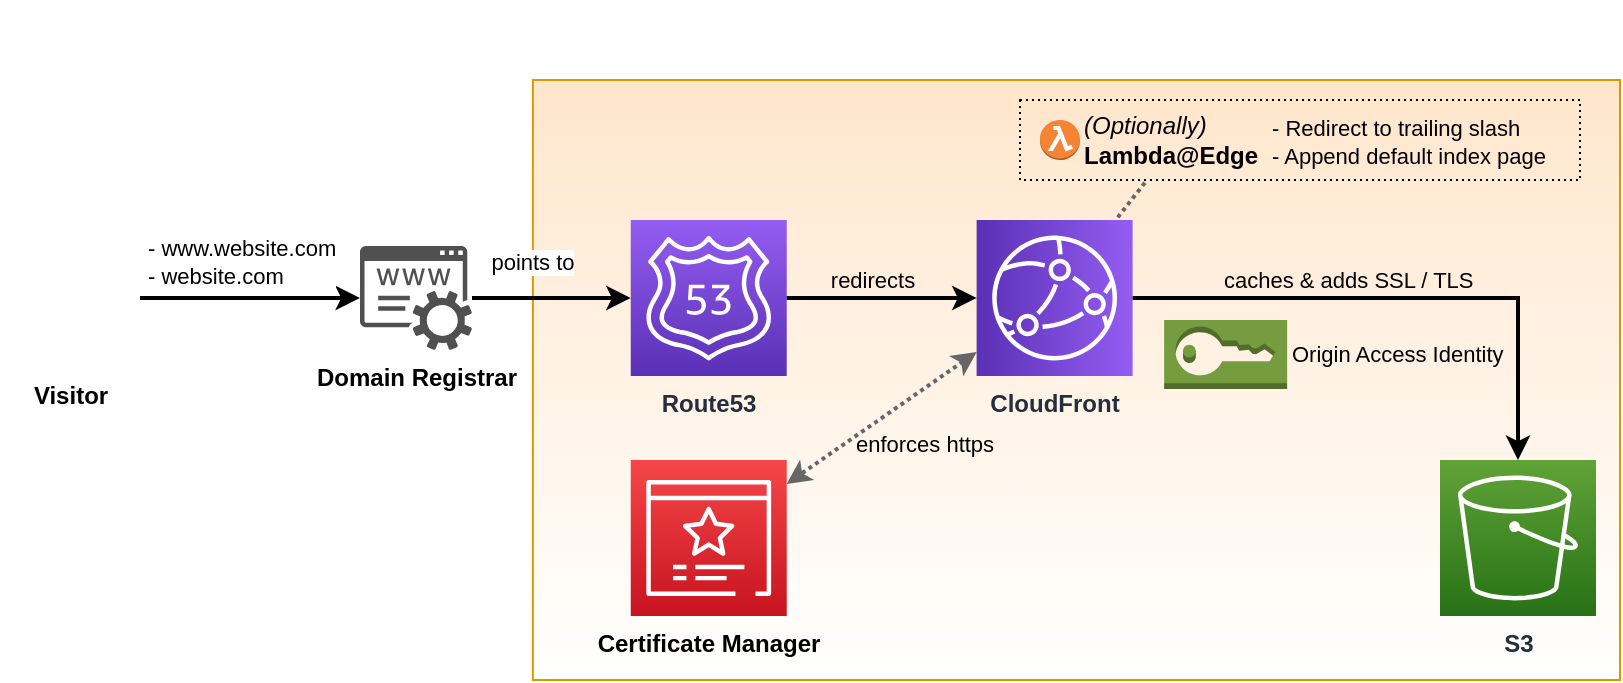 <mxfile version="12.7.9"><diagram id="BVMBOj3UG5-BUR7rQ3gz" name="Page-1"><mxGraphModel dx="1420" dy="-491" grid="1" gridSize="10" guides="1" tooltips="1" connect="1" arrows="1" fold="1" page="1" pageScale="1" pageWidth="850" pageHeight="1100" math="0" shadow="0"><root><mxCell id="0"/><mxCell id="1" parent="0"/><mxCell id="LXXvwI7bY6RTK7_c2ZxK-1" value="" style="rounded=0;whiteSpace=wrap;html=1;fillColor=#ffe6cc;strokeColor=#d79b00;gradientColor=#ffffff;fontSize=11;" parent="1" vertex="1"><mxGeometry x="286.43" y="1170" width="543.57" height="300" as="geometry"/></mxCell><mxCell id="LXXvwI7bY6RTK7_c2ZxK-2" value="CloudFront" style="outlineConnect=0;fontColor=#232F3E;gradientColor=#945DF2;gradientDirection=north;fillColor=#5A30B5;strokeColor=#ffffff;dashed=0;verticalLabelPosition=bottom;verticalAlign=top;align=center;html=1;fontSize=12;fontStyle=1;aspect=fixed;shape=mxgraph.aws4.resourceIcon;resIcon=mxgraph.aws4.cloudfront;labelPosition=center;direction=south;" parent="1" vertex="1"><mxGeometry x="508.31" y="1240" width="78" height="78" as="geometry"/></mxCell><mxCell id="LXXvwI7bY6RTK7_c2ZxK-3" value="S3" style="outlineConnect=0;fontColor=#232F3E;gradientColor=#60A337;gradientDirection=north;fillColor=#277116;strokeColor=#ffffff;dashed=0;verticalLabelPosition=bottom;verticalAlign=top;align=center;html=1;fontSize=12;fontStyle=1;aspect=fixed;shape=mxgraph.aws4.resourceIcon;resIcon=mxgraph.aws4.s3;rounded=1;shadow=0;glass=0;comic=0;" parent="1" vertex="1"><mxGeometry x="740.0" y="1360" width="78" height="78" as="geometry"/></mxCell><mxCell id="LXXvwI7bY6RTK7_c2ZxK-4" value="Visitor" style="shape=image;html=1;verticalAlign=top;verticalLabelPosition=bottom;labelBackgroundColor=#ffffff;imageAspect=0;aspect=fixed;image=https://cdn2.iconfinder.com/data/icons/new-year-resolutions/64/resolutions-09-128.png;labelPosition=center;align=center;fontStyle=1" parent="1" vertex="1"><mxGeometry x="20" y="1244" width="70" height="70" as="geometry"/></mxCell><mxCell id="LXXvwI7bY6RTK7_c2ZxK-5" value="Domain Registrar" style="pointerEvents=1;shadow=0;dashed=0;html=1;strokeColor=none;fillColor=#505050;labelPosition=center;verticalLabelPosition=bottom;verticalAlign=top;outlineConnect=0;align=center;shape=mxgraph.office.services.registrar_service;fontStyle=1" parent="1" vertex="1"><mxGeometry x="200" y="1253" width="56" height="52" as="geometry"/></mxCell><mxCell id="LXXvwI7bY6RTK7_c2ZxK-6" value="- www.website.com&lt;br&gt;- website.com" style="edgeStyle=orthogonalEdgeStyle;rounded=0;orthogonalLoop=1;jettySize=auto;html=1;strokeWidth=2;fillColor=#dae8fc;strokeColor=#000000;align=left;" parent="1" source="LXXvwI7bY6RTK7_c2ZxK-4" target="LXXvwI7bY6RTK7_c2ZxK-5" edge="1"><mxGeometry x="-0.004" y="56" relative="1" as="geometry"><mxPoint x="476.937" y="1250" as="sourcePoint"/><mxPoint x="476.937" y="1414.92" as="targetPoint"/><mxPoint x="-53" y="38" as="offset"/></mxGeometry></mxCell><mxCell id="LXXvwI7bY6RTK7_c2ZxK-7" value="&lt;b&gt;Route53&lt;/b&gt;" style="outlineConnect=0;fontColor=#232F3E;gradientColor=#945DF2;gradientDirection=north;fillColor=#5A30B5;strokeColor=#ffffff;dashed=0;verticalLabelPosition=bottom;verticalAlign=top;align=center;html=1;fontSize=12;fontStyle=0;aspect=fixed;shape=mxgraph.aws4.resourceIcon;resIcon=mxgraph.aws4.route_53;" parent="1" vertex="1"><mxGeometry x="335.37" y="1240" width="78" height="78" as="geometry"/></mxCell><mxCell id="LXXvwI7bY6RTK7_c2ZxK-8" value="points to" style="edgeStyle=orthogonalEdgeStyle;rounded=0;orthogonalLoop=1;jettySize=auto;html=1;strokeWidth=2;fillColor=#dae8fc;strokeColor=#000000;" parent="1" source="LXXvwI7bY6RTK7_c2ZxK-5" target="LXXvwI7bY6RTK7_c2ZxK-7" edge="1"><mxGeometry x="-0.254" y="18" relative="1" as="geometry"><mxPoint x="82.94" y="1285" as="sourcePoint"/><mxPoint x="248.75" y="1285" as="targetPoint"/><mxPoint as="offset"/></mxGeometry></mxCell><mxCell id="LXXvwI7bY6RTK7_c2ZxK-9" value="redirects" style="edgeStyle=orthogonalEdgeStyle;rounded=0;orthogonalLoop=1;jettySize=auto;html=1;strokeWidth=2;fillColor=#dae8fc;strokeColor=#000000;labelBackgroundColor=none;fontColor=#000000;" parent="1" source="LXXvwI7bY6RTK7_c2ZxK-7" target="LXXvwI7bY6RTK7_c2ZxK-2" edge="1"><mxGeometry x="-0.093" y="9" relative="1" as="geometry"><mxPoint x="241.18" y="1285.333" as="sourcePoint"/><mxPoint x="345.37" y="1287.833" as="targetPoint"/><mxPoint as="offset"/></mxGeometry></mxCell><mxCell id="LXXvwI7bY6RTK7_c2ZxK-11" value="enforces https" style="rounded=0;orthogonalLoop=1;jettySize=auto;html=1;strokeWidth=2;fillColor=#f5f5f5;strokeColor=#666666;startArrow=classic;startFill=1;dashed=1;dashPattern=1 1;fontColor=#000000;labelBackgroundColor=none;" parent="1" source="LXXvwI7bY6RTK7_c2ZxK-2" target="LXXvwI7bY6RTK7_c2ZxK-14" edge="1"><mxGeometry x="-0.166" y="23" relative="1" as="geometry"><mxPoint x="423.37" y="1287.833" as="sourcePoint"/><mxPoint x="402.87" y="1368.682" as="targetPoint"/><mxPoint as="offset"/></mxGeometry></mxCell><mxCell id="LXXvwI7bY6RTK7_c2ZxK-12" value="caches &amp;amp; adds SSL / TLS" style="edgeStyle=orthogonalEdgeStyle;rounded=0;orthogonalLoop=1;jettySize=auto;html=1;strokeWidth=2;fillColor=#dae8fc;strokeColor=#000000;labelBackgroundColor=none;align=left;" parent="1" source="LXXvwI7bY6RTK7_c2ZxK-2" target="LXXvwI7bY6RTK7_c2ZxK-3" edge="1"><mxGeometry x="-0.681" y="9" relative="1" as="geometry"><mxPoint x="423.37" y="1288" as="sourcePoint"/><mxPoint x="529.9" y="1289" as="targetPoint"/><mxPoint as="offset"/></mxGeometry></mxCell><mxCell id="LXXvwI7bY6RTK7_c2ZxK-13" value="" style="shape=image;html=1;verticalAlign=top;verticalLabelPosition=bottom;labelBackgroundColor=#ffffff;imageAspect=0;aspect=fixed;image=https://cdn2.iconfinder.com/data/icons/amazon-aws-stencils/100/Non-Service_Specific_copy__AWS_Cloud-128.png" parent="1" vertex="1"><mxGeometry x="256.0" y="1130" width="98.33" height="98.33" as="geometry"/></mxCell><mxCell id="LXXvwI7bY6RTK7_c2ZxK-14" value="&lt;span style=&quot;color: rgb(0 , 0 , 0)&quot;&gt;Certificate Manager&lt;/span&gt;" style="outlineConnect=0;fontColor=#232F3E;gradientColor=#F54749;gradientDirection=north;fillColor=#C7131F;strokeColor=#ffffff;dashed=0;verticalLabelPosition=bottom;verticalAlign=top;align=center;html=1;fontSize=12;fontStyle=1;aspect=fixed;shape=mxgraph.aws4.resourceIcon;resIcon=mxgraph.aws4.certificate_manager_3;" parent="1" vertex="1"><mxGeometry x="335.37" y="1360" width="78" height="78" as="geometry"/></mxCell><mxCell id="TB9_8LvIpqFIwP9uUH9s-12" value="Origin Access Identity" style="outlineConnect=0;dashed=0;verticalLabelPosition=middle;verticalAlign=middle;align=left;html=1;shape=mxgraph.aws3.sts;fillColor=#759C3E;gradientColor=none;fontSize=11;labelPosition=right;" vertex="1" parent="1"><mxGeometry x="602.07" y="1290" width="61.5" height="34.5" as="geometry"/></mxCell><mxCell id="TB9_8LvIpqFIwP9uUH9s-14" value="" style="rounded=0;whiteSpace=wrap;html=1;fontSize=11;align=left;fillColor=none;dashed=1;dashPattern=1 2;" vertex="1" parent="1"><mxGeometry x="530" y="1180" width="280" height="40" as="geometry"/></mxCell><mxCell id="TB9_8LvIpqFIwP9uUH9s-15" value="&lt;i style=&quot;text-align: center&quot;&gt;(Optionally)&lt;br&gt;&lt;/i&gt;&lt;b&gt;Lambda@Edge&lt;/b&gt;" style="outlineConnect=0;dashed=0;verticalLabelPosition=middle;verticalAlign=middle;align=left;html=1;shape=mxgraph.aws3.lambda_function;fillColor=#F58534;gradientColor=none;labelPosition=right;" vertex="1" parent="1"><mxGeometry x="540" y="1190" width="20" height="20" as="geometry"/></mxCell><mxCell id="TB9_8LvIpqFIwP9uUH9s-16" value="&lt;font style=&quot;font-size: 11px&quot;&gt;- Redirect to trailing slash&lt;br&gt;- Append default index page&lt;/font&gt;" style="text;html=1;align=left;" vertex="1" parent="1"><mxGeometry x="653.69" y="1180" width="133.57" height="30" as="geometry"/></mxCell><mxCell id="TB9_8LvIpqFIwP9uUH9s-17" value="" style="rounded=0;orthogonalLoop=1;jettySize=auto;html=1;strokeWidth=2;fillColor=#f5f5f5;strokeColor=#666666;startArrow=none;startFill=0;dashed=1;dashPattern=1 1;fontColor=#000000;labelBackgroundColor=none;exitX=0.223;exitY=1.034;exitDx=0;exitDy=0;exitPerimeter=0;endArrow=none;endFill=0;" edge="1" parent="1" source="TB9_8LvIpqFIwP9uUH9s-14" target="LXXvwI7bY6RTK7_c2ZxK-2"><mxGeometry x="-0.166" y="23" relative="1" as="geometry"><mxPoint x="518.31" y="1316.061" as="sourcePoint"/><mxPoint x="423.37" y="1381.939" as="targetPoint"/><mxPoint as="offset"/></mxGeometry></mxCell></root></mxGraphModel></diagram></mxfile>